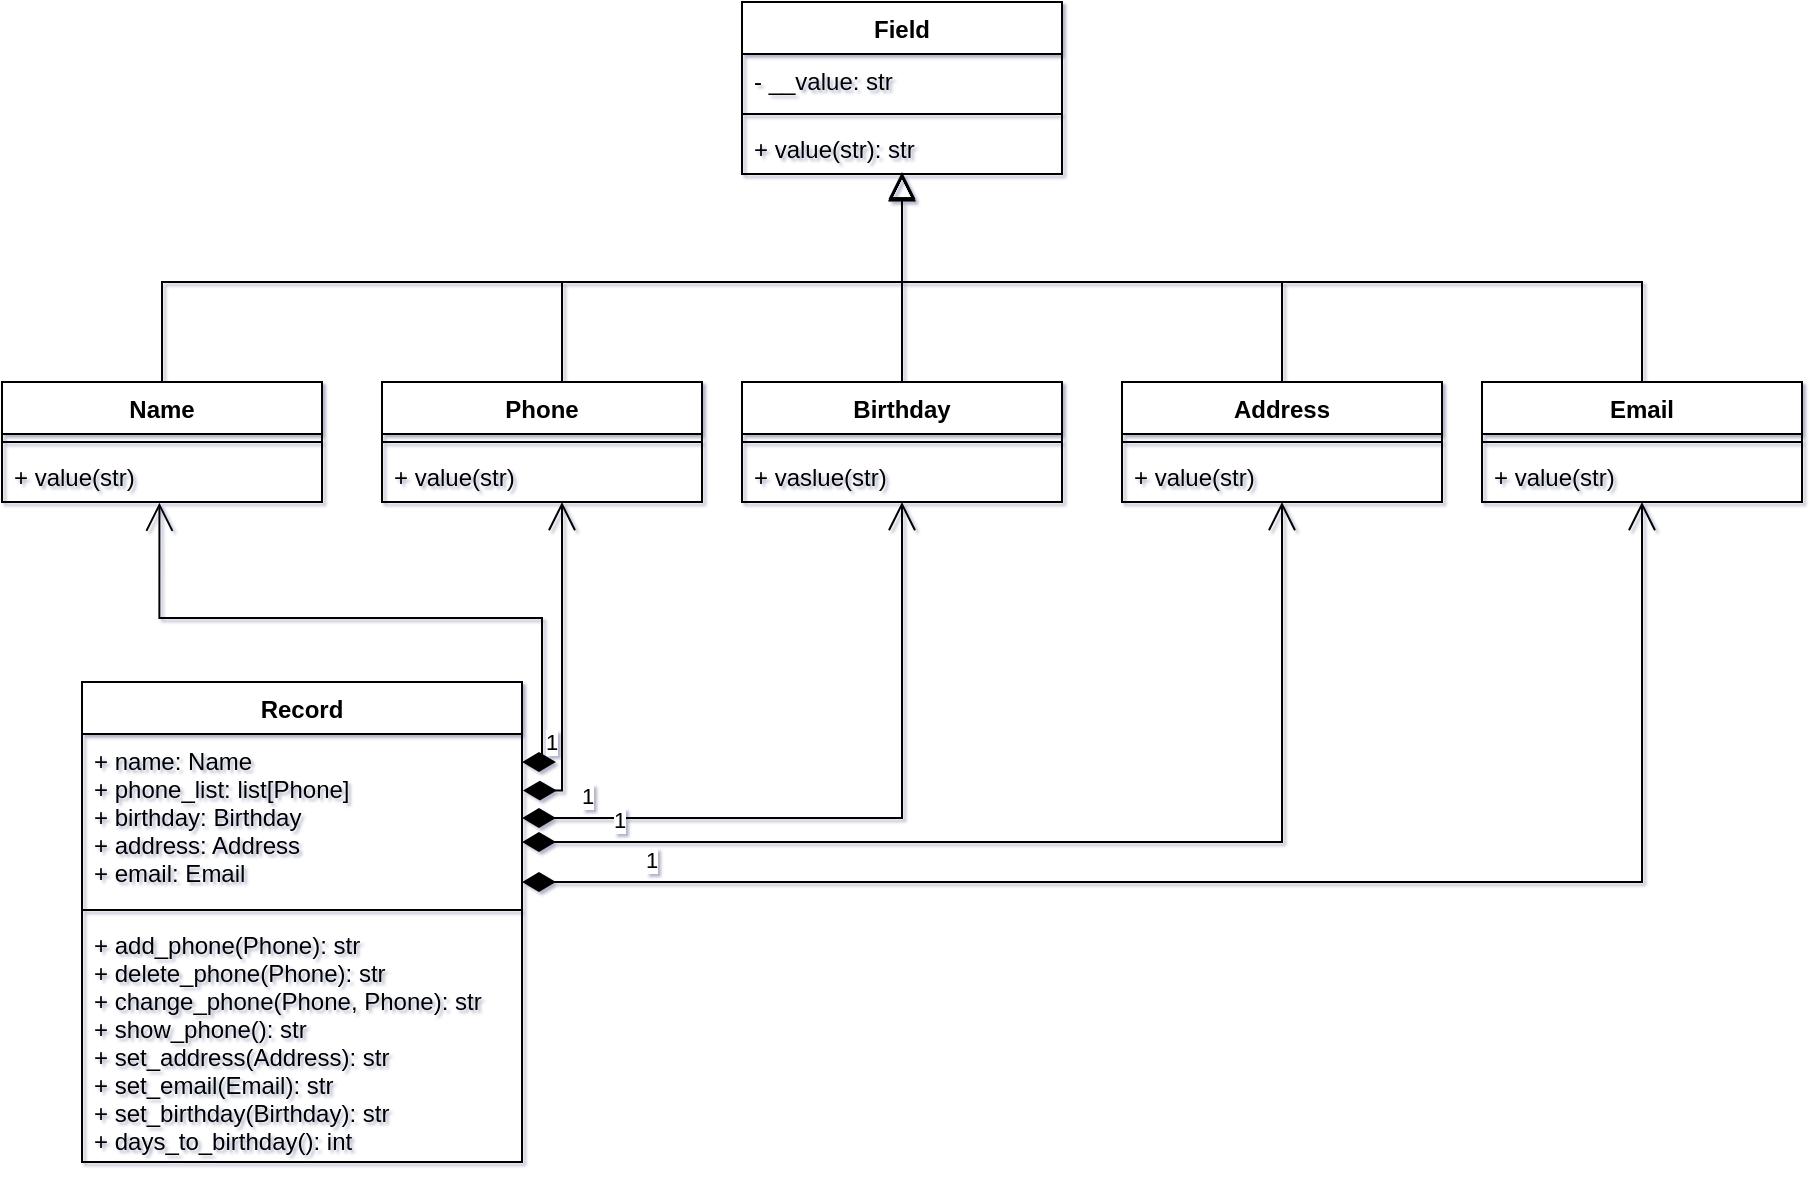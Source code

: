 <mxfile version="20.4.1" type="github">
  <diagram id="C5RBs43oDa-KdzZeNtuy" name="Page-1">
    <mxGraphModel dx="921" dy="553" grid="1" gridSize="10" guides="1" tooltips="1" connect="1" arrows="1" fold="1" page="1" pageScale="1" pageWidth="1169" pageHeight="1654" background="#ffffff" math="0" shadow="1">
      <root>
        <object label="" id="WIyWlLk6GJQsqaUBKTNV-0">
          <mxCell />
        </object>
        <mxCell id="WIyWlLk6GJQsqaUBKTNV-1" parent="WIyWlLk6GJQsqaUBKTNV-0" />
        <mxCell id="-XMMIRewIuGDqcK_ADeO-0" value="Field" style="swimlane;fontStyle=1;align=center;verticalAlign=top;childLayout=stackLayout;horizontal=1;startSize=26;horizontalStack=0;resizeParent=1;resizeParentMax=0;resizeLast=0;collapsible=1;marginBottom=0;" parent="WIyWlLk6GJQsqaUBKTNV-1" vertex="1">
          <mxGeometry x="390" y="30" width="160" height="86" as="geometry" />
        </mxCell>
        <mxCell id="-XMMIRewIuGDqcK_ADeO-1" value="- __value: str" style="text;strokeColor=none;fillColor=none;align=left;verticalAlign=top;spacingLeft=4;spacingRight=4;overflow=hidden;rotatable=0;points=[[0,0.5],[1,0.5]];portConstraint=eastwest;" parent="-XMMIRewIuGDqcK_ADeO-0" vertex="1">
          <mxGeometry y="26" width="160" height="26" as="geometry" />
        </mxCell>
        <mxCell id="-XMMIRewIuGDqcK_ADeO-2" value="" style="line;strokeWidth=1;fillColor=none;align=left;verticalAlign=middle;spacingTop=-1;spacingLeft=3;spacingRight=3;rotatable=0;labelPosition=right;points=[];portConstraint=eastwest;strokeColor=inherit;" parent="-XMMIRewIuGDqcK_ADeO-0" vertex="1">
          <mxGeometry y="52" width="160" height="8" as="geometry" />
        </mxCell>
        <mxCell id="-XMMIRewIuGDqcK_ADeO-3" value="+ value(str): str" style="text;strokeColor=none;fillColor=none;align=left;verticalAlign=top;spacingLeft=4;spacingRight=4;overflow=hidden;rotatable=0;points=[[0,0.5],[1,0.5]];portConstraint=eastwest;" parent="-XMMIRewIuGDqcK_ADeO-0" vertex="1">
          <mxGeometry y="60" width="160" height="26" as="geometry" />
        </mxCell>
        <mxCell id="-XMMIRewIuGDqcK_ADeO-4" value="Birthday" style="swimlane;fontStyle=1;align=center;verticalAlign=top;childLayout=stackLayout;horizontal=1;startSize=26;horizontalStack=0;resizeParent=1;resizeParentMax=0;resizeLast=0;collapsible=1;marginBottom=0;" parent="WIyWlLk6GJQsqaUBKTNV-1" vertex="1">
          <mxGeometry x="390" y="220" width="160" height="60" as="geometry" />
        </mxCell>
        <mxCell id="-XMMIRewIuGDqcK_ADeO-6" value="" style="line;strokeWidth=1;fillColor=none;align=left;verticalAlign=middle;spacingTop=-1;spacingLeft=3;spacingRight=3;rotatable=0;labelPosition=right;points=[];portConstraint=eastwest;strokeColor=inherit;" parent="-XMMIRewIuGDqcK_ADeO-4" vertex="1">
          <mxGeometry y="26" width="160" height="8" as="geometry" />
        </mxCell>
        <mxCell id="-XMMIRewIuGDqcK_ADeO-7" value="+ vaslue(str)" style="text;strokeColor=none;fillColor=none;align=left;verticalAlign=top;spacingLeft=4;spacingRight=4;overflow=hidden;rotatable=0;points=[[0,0.5],[1,0.5]];portConstraint=eastwest;" parent="-XMMIRewIuGDqcK_ADeO-4" vertex="1">
          <mxGeometry y="34" width="160" height="26" as="geometry" />
        </mxCell>
        <mxCell id="_s7rSfz18poYZKIc188B-0" style="edgeStyle=orthogonalEdgeStyle;rounded=0;orthogonalLoop=1;jettySize=auto;html=1;entryX=0.5;entryY=0.962;entryDx=0;entryDy=0;entryPerimeter=0;strokeWidth=1;endArrow=block;endFill=0;endSize=11;" edge="1" parent="WIyWlLk6GJQsqaUBKTNV-1" source="-XMMIRewIuGDqcK_ADeO-8" target="-XMMIRewIuGDqcK_ADeO-3">
          <mxGeometry relative="1" as="geometry">
            <Array as="points">
              <mxPoint x="100" y="170" />
              <mxPoint x="470" y="170" />
            </Array>
          </mxGeometry>
        </mxCell>
        <mxCell id="-XMMIRewIuGDqcK_ADeO-8" value="Name" style="swimlane;fontStyle=1;align=center;verticalAlign=top;childLayout=stackLayout;horizontal=1;startSize=26;horizontalStack=0;resizeParent=1;resizeParentMax=0;resizeLast=0;collapsible=1;marginBottom=0;" parent="WIyWlLk6GJQsqaUBKTNV-1" vertex="1">
          <mxGeometry x="20" y="220" width="160" height="60" as="geometry" />
        </mxCell>
        <mxCell id="-XMMIRewIuGDqcK_ADeO-10" value="" style="line;strokeWidth=1;fillColor=none;align=left;verticalAlign=middle;spacingTop=-1;spacingLeft=3;spacingRight=3;rotatable=0;labelPosition=right;points=[];portConstraint=eastwest;strokeColor=inherit;" parent="-XMMIRewIuGDqcK_ADeO-8" vertex="1">
          <mxGeometry y="26" width="160" height="8" as="geometry" />
        </mxCell>
        <mxCell id="-XMMIRewIuGDqcK_ADeO-11" value="+ value(str)" style="text;strokeColor=none;fillColor=none;align=left;verticalAlign=top;spacingLeft=4;spacingRight=4;overflow=hidden;rotatable=0;points=[[0,0.5],[1,0.5]];portConstraint=eastwest;" parent="-XMMIRewIuGDqcK_ADeO-8" vertex="1">
          <mxGeometry y="34" width="160" height="26" as="geometry" />
        </mxCell>
        <mxCell id="_s7rSfz18poYZKIc188B-1" style="edgeStyle=orthogonalEdgeStyle;rounded=0;orthogonalLoop=1;jettySize=auto;html=1;strokeWidth=1;endArrow=block;endFill=0;endSize=11;" edge="1" parent="WIyWlLk6GJQsqaUBKTNV-1" source="-XMMIRewIuGDqcK_ADeO-12" target="-XMMIRewIuGDqcK_ADeO-3">
          <mxGeometry relative="1" as="geometry">
            <Array as="points">
              <mxPoint x="300" y="170" />
              <mxPoint x="470" y="170" />
            </Array>
          </mxGeometry>
        </mxCell>
        <mxCell id="-XMMIRewIuGDqcK_ADeO-12" value="Phone" style="swimlane;fontStyle=1;align=center;verticalAlign=top;childLayout=stackLayout;horizontal=1;startSize=26;horizontalStack=0;resizeParent=1;resizeParentMax=0;resizeLast=0;collapsible=1;marginBottom=0;" parent="WIyWlLk6GJQsqaUBKTNV-1" vertex="1">
          <mxGeometry x="210" y="220" width="160" height="60" as="geometry" />
        </mxCell>
        <mxCell id="-XMMIRewIuGDqcK_ADeO-14" value="" style="line;strokeWidth=1;fillColor=none;align=left;verticalAlign=middle;spacingTop=-1;spacingLeft=3;spacingRight=3;rotatable=0;labelPosition=right;points=[];portConstraint=eastwest;strokeColor=inherit;" parent="-XMMIRewIuGDqcK_ADeO-12" vertex="1">
          <mxGeometry y="26" width="160" height="8" as="geometry" />
        </mxCell>
        <mxCell id="-XMMIRewIuGDqcK_ADeO-15" value="+ value(str)" style="text;strokeColor=none;fillColor=none;align=left;verticalAlign=top;spacingLeft=4;spacingRight=4;overflow=hidden;rotatable=0;points=[[0,0.5],[1,0.5]];portConstraint=eastwest;" parent="-XMMIRewIuGDqcK_ADeO-12" vertex="1">
          <mxGeometry y="34" width="160" height="26" as="geometry" />
        </mxCell>
        <mxCell id="-XMMIRewIuGDqcK_ADeO-18" value="" style="endArrow=block;endSize=10;endFill=0;shadow=0;strokeWidth=1;rounded=0;edgeStyle=elbowEdgeStyle;elbow=vertical;exitX=0.5;exitY=0;exitDx=0;exitDy=0;" parent="WIyWlLk6GJQsqaUBKTNV-1" source="-XMMIRewIuGDqcK_ADeO-4" edge="1" target="-XMMIRewIuGDqcK_ADeO-3">
          <mxGeometry width="160" relative="1" as="geometry">
            <mxPoint x="640" y="230" as="sourcePoint" />
            <mxPoint x="510" y="130" as="targetPoint" />
            <Array as="points">
              <mxPoint x="470" y="160" />
              <mxPoint x="550" y="180" />
              <mxPoint x="530" y="180" />
              <mxPoint x="590" y="200" />
            </Array>
          </mxGeometry>
        </mxCell>
        <mxCell id="_s7rSfz18poYZKIc188B-2" value="Record" style="swimlane;fontStyle=1;align=center;verticalAlign=top;childLayout=stackLayout;horizontal=1;startSize=26;horizontalStack=0;resizeParent=1;resizeParentMax=0;resizeLast=0;collapsible=1;marginBottom=0;" vertex="1" parent="WIyWlLk6GJQsqaUBKTNV-1">
          <mxGeometry x="60" y="370" width="220" height="240" as="geometry" />
        </mxCell>
        <mxCell id="_s7rSfz18poYZKIc188B-3" value="+ name: Name&#xa;+ phone_list: list[Phone]&#xa;+ birthday: Birthday&#xa;+ address: Address&#xa;+ email: Email&#xa;" style="text;strokeColor=none;fillColor=none;align=left;verticalAlign=top;spacingLeft=4;spacingRight=4;overflow=hidden;rotatable=0;points=[[0,0.5],[1,0.5]];portConstraint=eastwest;" vertex="1" parent="_s7rSfz18poYZKIc188B-2">
          <mxGeometry y="26" width="220" height="84" as="geometry" />
        </mxCell>
        <mxCell id="_s7rSfz18poYZKIc188B-4" value="" style="line;strokeWidth=1;fillColor=none;align=left;verticalAlign=middle;spacingTop=-1;spacingLeft=3;spacingRight=3;rotatable=0;labelPosition=right;points=[];portConstraint=eastwest;strokeColor=inherit;" vertex="1" parent="_s7rSfz18poYZKIc188B-2">
          <mxGeometry y="110" width="220" height="8" as="geometry" />
        </mxCell>
        <mxCell id="_s7rSfz18poYZKIc188B-5" value="+ add_phone(Phone): str&#xa;+ delete_phone(Phone): str&#xa;+ change_phone(Phone, Phone): str&#xa;+ show_phone(): str&#xa;+ set_address(Address): str&#xa;+ set_email(Email): str&#xa;+ set_birthday(Birthday): str&#xa;+ days_to_birthday(): int" style="text;strokeColor=none;fillColor=none;align=left;verticalAlign=top;spacingLeft=4;spacingRight=4;overflow=hidden;rotatable=0;points=[[0,0.5],[1,0.5]];portConstraint=eastwest;" vertex="1" parent="_s7rSfz18poYZKIc188B-2">
          <mxGeometry y="118" width="220" height="122" as="geometry" />
        </mxCell>
        <mxCell id="_s7rSfz18poYZKIc188B-13" style="edgeStyle=orthogonalEdgeStyle;rounded=0;orthogonalLoop=1;jettySize=auto;html=1;strokeWidth=1;endArrow=block;endFill=0;endSize=11;" edge="1" parent="WIyWlLk6GJQsqaUBKTNV-1" source="_s7rSfz18poYZKIc188B-6" target="-XMMIRewIuGDqcK_ADeO-3">
          <mxGeometry relative="1" as="geometry">
            <mxPoint x="470" y="120" as="targetPoint" />
            <Array as="points">
              <mxPoint x="660" y="170" />
              <mxPoint x="470" y="170" />
            </Array>
          </mxGeometry>
        </mxCell>
        <mxCell id="_s7rSfz18poYZKIc188B-6" value="Address" style="swimlane;fontStyle=1;align=center;verticalAlign=top;childLayout=stackLayout;horizontal=1;startSize=26;horizontalStack=0;resizeParent=1;resizeParentMax=0;resizeLast=0;collapsible=1;marginBottom=0;" vertex="1" parent="WIyWlLk6GJQsqaUBKTNV-1">
          <mxGeometry x="580" y="220" width="160" height="60" as="geometry" />
        </mxCell>
        <mxCell id="_s7rSfz18poYZKIc188B-7" value="" style="line;strokeWidth=1;fillColor=none;align=left;verticalAlign=middle;spacingTop=-1;spacingLeft=3;spacingRight=3;rotatable=0;labelPosition=right;points=[];portConstraint=eastwest;strokeColor=inherit;" vertex="1" parent="_s7rSfz18poYZKIc188B-6">
          <mxGeometry y="26" width="160" height="8" as="geometry" />
        </mxCell>
        <mxCell id="_s7rSfz18poYZKIc188B-8" value="+ value(str)" style="text;strokeColor=none;fillColor=none;align=left;verticalAlign=top;spacingLeft=4;spacingRight=4;overflow=hidden;rotatable=0;points=[[0,0.5],[1,0.5]];portConstraint=eastwest;" vertex="1" parent="_s7rSfz18poYZKIc188B-6">
          <mxGeometry y="34" width="160" height="26" as="geometry" />
        </mxCell>
        <mxCell id="_s7rSfz18poYZKIc188B-12" style="edgeStyle=orthogonalEdgeStyle;rounded=0;orthogonalLoop=1;jettySize=auto;html=1;strokeWidth=1;endArrow=block;endFill=0;endSize=11;" edge="1" parent="WIyWlLk6GJQsqaUBKTNV-1" source="_s7rSfz18poYZKIc188B-9" target="-XMMIRewIuGDqcK_ADeO-3">
          <mxGeometry relative="1" as="geometry">
            <mxPoint x="470" y="120" as="targetPoint" />
            <Array as="points">
              <mxPoint x="840" y="170" />
              <mxPoint x="470" y="170" />
            </Array>
          </mxGeometry>
        </mxCell>
        <mxCell id="_s7rSfz18poYZKIc188B-9" value="Email" style="swimlane;fontStyle=1;align=center;verticalAlign=top;childLayout=stackLayout;horizontal=1;startSize=26;horizontalStack=0;resizeParent=1;resizeParentMax=0;resizeLast=0;collapsible=1;marginBottom=0;" vertex="1" parent="WIyWlLk6GJQsqaUBKTNV-1">
          <mxGeometry x="760" y="220" width="160" height="60" as="geometry" />
        </mxCell>
        <mxCell id="_s7rSfz18poYZKIc188B-10" value="" style="line;strokeWidth=1;fillColor=none;align=left;verticalAlign=middle;spacingTop=-1;spacingLeft=3;spacingRight=3;rotatable=0;labelPosition=right;points=[];portConstraint=eastwest;strokeColor=inherit;" vertex="1" parent="_s7rSfz18poYZKIc188B-9">
          <mxGeometry y="26" width="160" height="8" as="geometry" />
        </mxCell>
        <mxCell id="_s7rSfz18poYZKIc188B-11" value="+ value(str)" style="text;strokeColor=none;fillColor=none;align=left;verticalAlign=top;spacingLeft=4;spacingRight=4;overflow=hidden;rotatable=0;points=[[0,0.5],[1,0.5]];portConstraint=eastwest;" vertex="1" parent="_s7rSfz18poYZKIc188B-9">
          <mxGeometry y="34" width="160" height="26" as="geometry" />
        </mxCell>
        <mxCell id="_s7rSfz18poYZKIc188B-14" value="1" style="endArrow=open;html=1;endSize=12;startArrow=diamondThin;startSize=14;startFill=1;edgeStyle=orthogonalEdgeStyle;align=left;verticalAlign=bottom;rounded=0;strokeWidth=1;entryX=0.492;entryY=1.013;entryDx=0;entryDy=0;entryPerimeter=0;exitX=1;exitY=0.167;exitDx=0;exitDy=0;exitPerimeter=0;" edge="1" parent="WIyWlLk6GJQsqaUBKTNV-1" source="_s7rSfz18poYZKIc188B-3" target="-XMMIRewIuGDqcK_ADeO-11">
          <mxGeometry x="-0.933" relative="1" as="geometry">
            <mxPoint x="320" y="430" as="sourcePoint" />
            <mxPoint x="470" y="470" as="targetPoint" />
            <Array as="points">
              <mxPoint x="290" y="410" />
              <mxPoint x="290" y="338" />
              <mxPoint x="99" y="338" />
            </Array>
            <mxPoint as="offset" />
          </mxGeometry>
        </mxCell>
        <mxCell id="_s7rSfz18poYZKIc188B-15" value="" style="endArrow=open;html=1;endSize=12;startArrow=diamondThin;startSize=14;startFill=1;edgeStyle=orthogonalEdgeStyle;align=left;verticalAlign=bottom;rounded=0;strokeWidth=1;exitX=1.002;exitY=0.337;exitDx=0;exitDy=0;exitPerimeter=0;" edge="1" parent="WIyWlLk6GJQsqaUBKTNV-1" source="_s7rSfz18poYZKIc188B-3" target="-XMMIRewIuGDqcK_ADeO-15">
          <mxGeometry x="-0.96" relative="1" as="geometry">
            <mxPoint x="360" y="438" as="sourcePoint" />
            <mxPoint x="300" y="310" as="targetPoint" />
            <Array as="points">
              <mxPoint x="300" y="424" />
            </Array>
            <mxPoint as="offset" />
          </mxGeometry>
        </mxCell>
        <mxCell id="_s7rSfz18poYZKIc188B-16" value="1" style="endArrow=open;html=1;endSize=12;startArrow=diamondThin;startSize=14;startFill=1;edgeStyle=orthogonalEdgeStyle;align=left;verticalAlign=bottom;rounded=0;strokeWidth=1;exitX=1;exitY=0.5;exitDx=0;exitDy=0;" edge="1" parent="WIyWlLk6GJQsqaUBKTNV-1" source="_s7rSfz18poYZKIc188B-3" target="-XMMIRewIuGDqcK_ADeO-7">
          <mxGeometry x="-0.841" y="2" relative="1" as="geometry">
            <mxPoint x="416" y="490" as="sourcePoint" />
            <mxPoint x="296.96" y="289.506" as="targetPoint" />
            <Array as="points">
              <mxPoint x="470" y="438" />
            </Array>
            <mxPoint as="offset" />
          </mxGeometry>
        </mxCell>
        <mxCell id="_s7rSfz18poYZKIc188B-18" value="1" style="endArrow=open;html=1;endSize=12;startArrow=diamondThin;startSize=14;startFill=1;edgeStyle=orthogonalEdgeStyle;align=left;verticalAlign=bottom;rounded=0;strokeWidth=1;" edge="1" parent="WIyWlLk6GJQsqaUBKTNV-1" source="_s7rSfz18poYZKIc188B-3">
          <mxGeometry x="-0.841" y="2" relative="1" as="geometry">
            <mxPoint x="460" y="420" as="sourcePoint" />
            <mxPoint x="840" y="280" as="targetPoint" />
            <mxPoint as="offset" />
            <Array as="points">
              <mxPoint x="840" y="470" />
            </Array>
          </mxGeometry>
        </mxCell>
        <mxCell id="_s7rSfz18poYZKIc188B-17" value="1" style="endArrow=open;html=1;endSize=12;startArrow=diamondThin;startSize=14;startFill=1;edgeStyle=orthogonalEdgeStyle;align=left;verticalAlign=bottom;rounded=0;strokeWidth=1;entryX=0.5;entryY=1;entryDx=0;entryDy=0;entryPerimeter=0;" edge="1" parent="WIyWlLk6GJQsqaUBKTNV-1" source="_s7rSfz18poYZKIc188B-3" target="_s7rSfz18poYZKIc188B-8">
          <mxGeometry x="-0.841" y="2" relative="1" as="geometry">
            <mxPoint x="330" y="480" as="sourcePoint" />
            <mxPoint x="426.24" y="290.338" as="targetPoint" />
            <mxPoint as="offset" />
            <Array as="points">
              <mxPoint x="660" y="450" />
            </Array>
          </mxGeometry>
        </mxCell>
      </root>
    </mxGraphModel>
  </diagram>
</mxfile>
